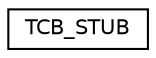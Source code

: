 digraph "Graphical Class Hierarchy"
{
  edge [fontname="Helvetica",fontsize="10",labelfontname="Helvetica",labelfontsize="10"];
  node [fontname="Helvetica",fontsize="10",shape=record];
  rankdir="LR";
  Node1 [label="TCB_STUB",height=0.2,width=0.4,color="black", fillcolor="white", style="filled",URL="$struct_t_c_b___s_t_u_b.html"];
}

